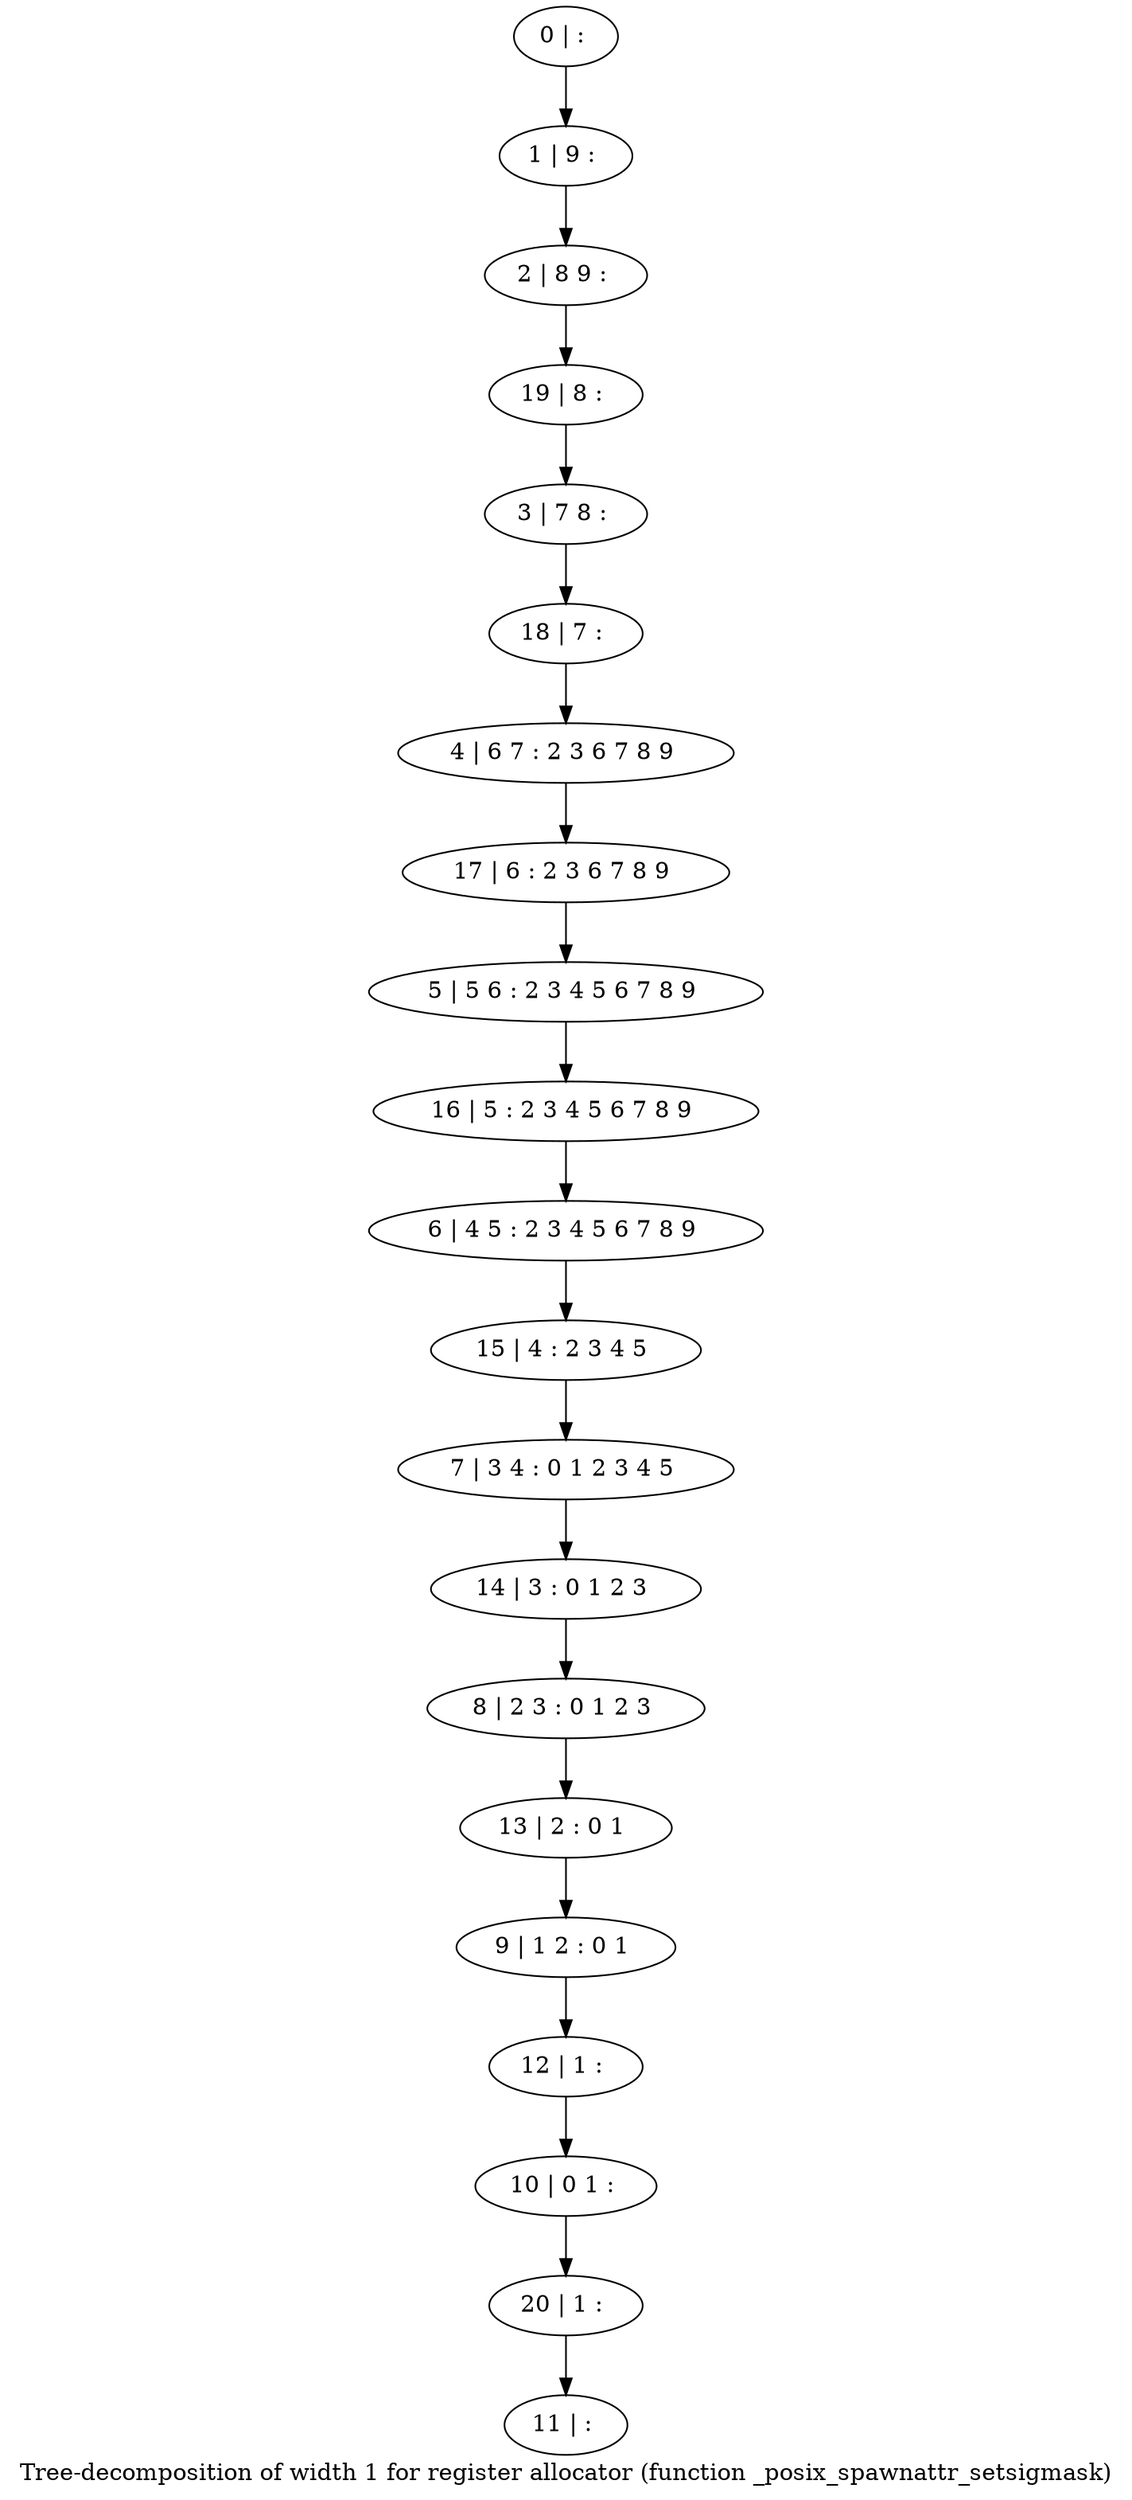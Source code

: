 digraph G {
graph [label="Tree-decomposition of width 1 for register allocator (function _posix_spawnattr_setsigmask)"]
0[label="0 | : "];
1[label="1 | 9 : "];
2[label="2 | 8 9 : "];
3[label="3 | 7 8 : "];
4[label="4 | 6 7 : 2 3 6 7 8 9 "];
5[label="5 | 5 6 : 2 3 4 5 6 7 8 9 "];
6[label="6 | 4 5 : 2 3 4 5 6 7 8 9 "];
7[label="7 | 3 4 : 0 1 2 3 4 5 "];
8[label="8 | 2 3 : 0 1 2 3 "];
9[label="9 | 1 2 : 0 1 "];
10[label="10 | 0 1 : "];
11[label="11 | : "];
12[label="12 | 1 : "];
13[label="13 | 2 : 0 1 "];
14[label="14 | 3 : 0 1 2 3 "];
15[label="15 | 4 : 2 3 4 5 "];
16[label="16 | 5 : 2 3 4 5 6 7 8 9 "];
17[label="17 | 6 : 2 3 6 7 8 9 "];
18[label="18 | 7 : "];
19[label="19 | 8 : "];
20[label="20 | 1 : "];
0->1 ;
1->2 ;
12->10 ;
9->12 ;
13->9 ;
8->13 ;
14->8 ;
7->14 ;
15->7 ;
6->15 ;
16->6 ;
5->16 ;
17->5 ;
4->17 ;
18->4 ;
3->18 ;
19->3 ;
2->19 ;
20->11 ;
10->20 ;
}
